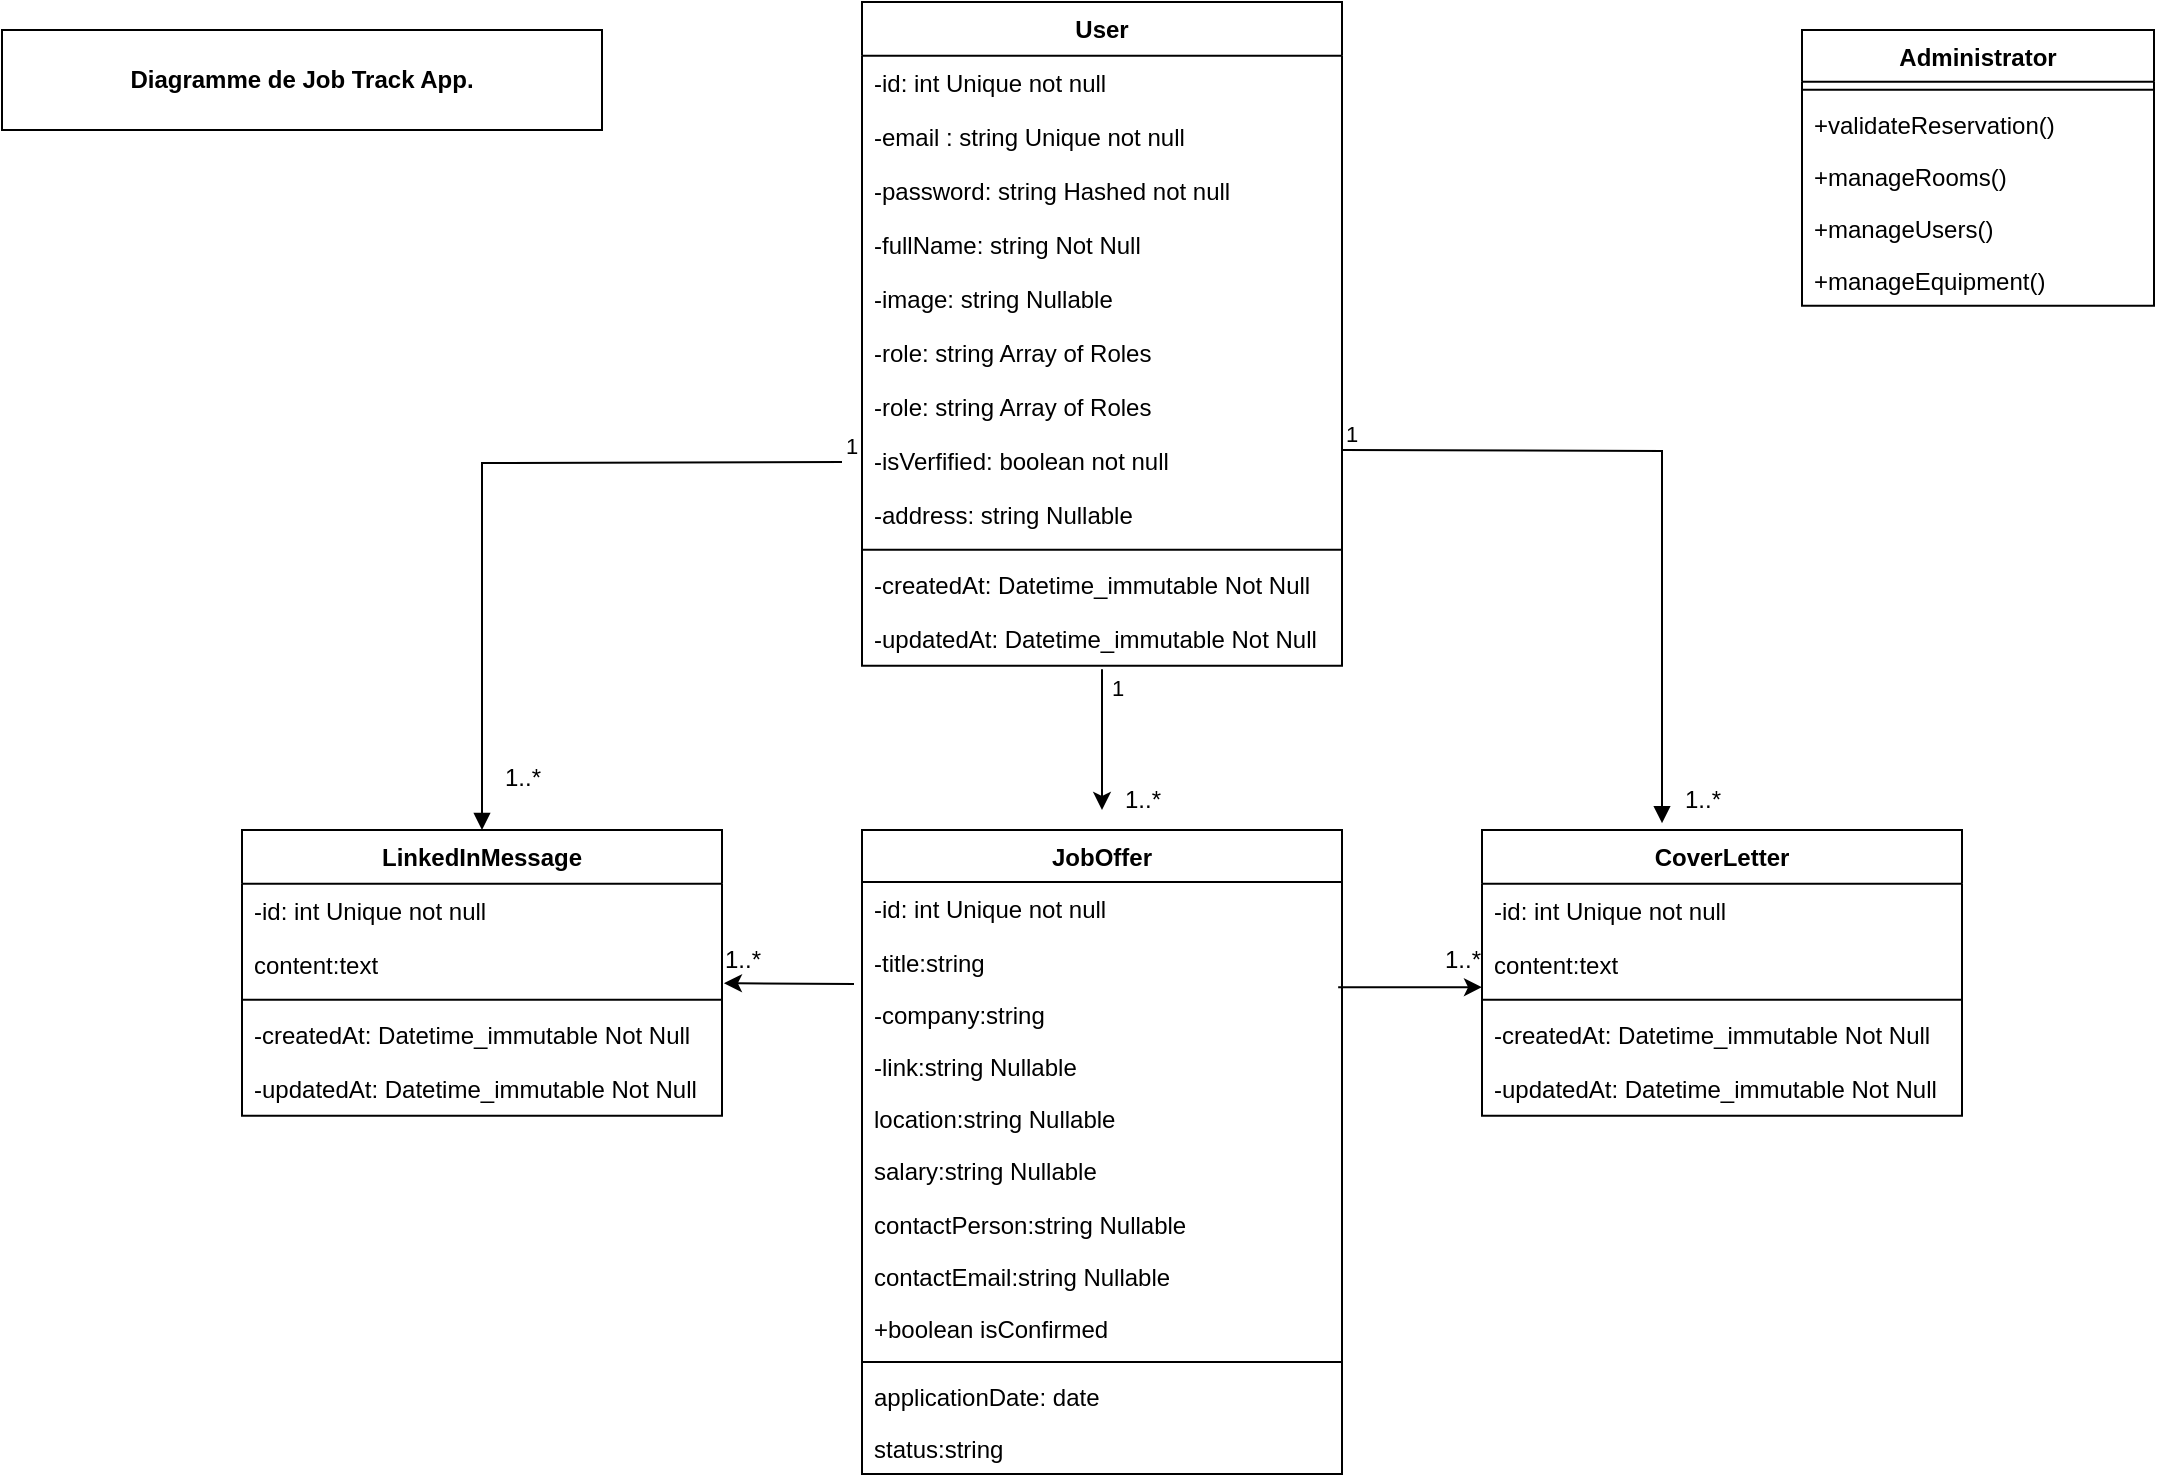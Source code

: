 <mxfile version="24.8.2">
  <diagram name="Page-1" id="cw3Oyj1yKuwxjFokrLpM">
    <mxGraphModel dx="1643" dy="965" grid="1" gridSize="10" guides="1" tooltips="1" connect="1" arrows="1" fold="1" page="1" pageScale="1" pageWidth="1169" pageHeight="827" math="0" shadow="0">
      <root>
        <mxCell id="0" />
        <mxCell id="1" parent="0" />
        <mxCell id="2Id6K7MQPigZAek3vA0n-80" value="User" style="swimlane;fontStyle=1;align=center;verticalAlign=top;childLayout=stackLayout;horizontal=1;startSize=26.857;horizontalStack=0;resizeParent=1;resizeParentMax=0;resizeLast=0;collapsible=0;marginBottom=0;flipH=0;flipV=0;" vertex="1" parent="1">
          <mxGeometry x="480" y="26" width="240" height="331.857" as="geometry" />
        </mxCell>
        <mxCell id="2Id6K7MQPigZAek3vA0n-81" value="-id: int Unique not null" style="text;strokeColor=none;fillColor=none;align=left;verticalAlign=top;spacingLeft=4;spacingRight=4;overflow=hidden;rotatable=0;points=[[0,0.5],[1,0.5]];portConstraint=eastwest;" vertex="1" parent="2Id6K7MQPigZAek3vA0n-80">
          <mxGeometry y="26.857" width="240" height="27" as="geometry" />
        </mxCell>
        <mxCell id="2Id6K7MQPigZAek3vA0n-82" value="-email : string Unique not null" style="text;strokeColor=none;fillColor=none;align=left;verticalAlign=top;spacingLeft=4;spacingRight=4;overflow=hidden;rotatable=0;points=[[0,0.5],[1,0.5]];portConstraint=eastwest;" vertex="1" parent="2Id6K7MQPigZAek3vA0n-80">
          <mxGeometry y="53.857" width="240" height="27" as="geometry" />
        </mxCell>
        <mxCell id="2Id6K7MQPigZAek3vA0n-83" value="-password: string Hashed not null" style="text;strokeColor=none;fillColor=none;align=left;verticalAlign=top;spacingLeft=4;spacingRight=4;overflow=hidden;rotatable=0;points=[[0,0.5],[1,0.5]];portConstraint=eastwest;" vertex="1" parent="2Id6K7MQPigZAek3vA0n-80">
          <mxGeometry y="80.857" width="240" height="27" as="geometry" />
        </mxCell>
        <mxCell id="2Id6K7MQPigZAek3vA0n-84" value="-fullName: string Not Null" style="text;strokeColor=none;fillColor=none;align=left;verticalAlign=top;spacingLeft=4;spacingRight=4;overflow=hidden;rotatable=0;points=[[0,0.5],[1,0.5]];portConstraint=eastwest;" vertex="1" parent="2Id6K7MQPigZAek3vA0n-80">
          <mxGeometry y="107.857" width="240" height="27" as="geometry" />
        </mxCell>
        <mxCell id="2Id6K7MQPigZAek3vA0n-85" value="-image: string Nullable" style="text;strokeColor=none;fillColor=none;align=left;verticalAlign=top;spacingLeft=4;spacingRight=4;overflow=hidden;rotatable=0;points=[[0,0.5],[1,0.5]];portConstraint=eastwest;" vertex="1" parent="2Id6K7MQPigZAek3vA0n-80">
          <mxGeometry y="134.857" width="240" height="27" as="geometry" />
        </mxCell>
        <mxCell id="2Id6K7MQPigZAek3vA0n-149" value="-role: string Array of Roles" style="text;strokeColor=none;fillColor=none;align=left;verticalAlign=top;spacingLeft=4;spacingRight=4;overflow=hidden;rotatable=0;points=[[0,0.5],[1,0.5]];portConstraint=eastwest;" vertex="1" parent="2Id6K7MQPigZAek3vA0n-80">
          <mxGeometry y="161.857" width="240" height="27" as="geometry" />
        </mxCell>
        <mxCell id="2Id6K7MQPigZAek3vA0n-86" value="-role: string Array of Roles" style="text;strokeColor=none;fillColor=none;align=left;verticalAlign=top;spacingLeft=4;spacingRight=4;overflow=hidden;rotatable=0;points=[[0,0.5],[1,0.5]];portConstraint=eastwest;" vertex="1" parent="2Id6K7MQPigZAek3vA0n-80">
          <mxGeometry y="188.857" width="240" height="27" as="geometry" />
        </mxCell>
        <mxCell id="2Id6K7MQPigZAek3vA0n-87" value="-isVerfified: boolean not null" style="text;strokeColor=none;fillColor=none;align=left;verticalAlign=top;spacingLeft=4;spacingRight=4;overflow=hidden;rotatable=0;points=[[0,0.5],[1,0.5]];portConstraint=eastwest;" vertex="1" parent="2Id6K7MQPigZAek3vA0n-80">
          <mxGeometry y="215.857" width="240" height="27" as="geometry" />
        </mxCell>
        <mxCell id="2Id6K7MQPigZAek3vA0n-88" value="-address: string Nullable" style="text;strokeColor=none;fillColor=none;align=left;verticalAlign=top;spacingLeft=4;spacingRight=4;overflow=hidden;rotatable=0;points=[[0,0.5],[1,0.5]];portConstraint=eastwest;" vertex="1" parent="2Id6K7MQPigZAek3vA0n-80">
          <mxGeometry y="242.857" width="240" height="27" as="geometry" />
        </mxCell>
        <mxCell id="2Id6K7MQPigZAek3vA0n-89" style="line;strokeWidth=1;fillColor=none;align=left;verticalAlign=middle;spacingTop=-1;spacingLeft=3;spacingRight=3;rotatable=0;labelPosition=right;points=[];portConstraint=eastwest;strokeColor=inherit;" vertex="1" parent="2Id6K7MQPigZAek3vA0n-80">
          <mxGeometry y="269.857" width="240" height="8" as="geometry" />
        </mxCell>
        <mxCell id="2Id6K7MQPigZAek3vA0n-90" value="-createdAt: Datetime_immutable Not Null" style="text;strokeColor=none;fillColor=none;align=left;verticalAlign=top;spacingLeft=4;spacingRight=4;overflow=hidden;rotatable=0;points=[[0,0.5],[1,0.5]];portConstraint=eastwest;" vertex="1" parent="2Id6K7MQPigZAek3vA0n-80">
          <mxGeometry y="277.857" width="240" height="27" as="geometry" />
        </mxCell>
        <mxCell id="2Id6K7MQPigZAek3vA0n-91" value="-updatedAt: Datetime_immutable Not Null" style="text;strokeColor=none;fillColor=none;align=left;verticalAlign=top;spacingLeft=4;spacingRight=4;overflow=hidden;rotatable=0;points=[[0,0.5],[1,0.5]];portConstraint=eastwest;" vertex="1" parent="2Id6K7MQPigZAek3vA0n-80">
          <mxGeometry y="304.857" width="240" height="27" as="geometry" />
        </mxCell>
        <mxCell id="2Id6K7MQPigZAek3vA0n-98" value="LinkedInMessage" style="swimlane;fontStyle=1;align=center;verticalAlign=top;childLayout=stackLayout;horizontal=1;startSize=26.857;horizontalStack=0;resizeParent=1;resizeParentMax=0;resizeLast=0;collapsible=0;marginBottom=0;flipH=0;flipV=0;" vertex="1" parent="1">
          <mxGeometry x="170" y="440" width="240" height="142.857" as="geometry" />
        </mxCell>
        <mxCell id="2Id6K7MQPigZAek3vA0n-99" value="-id: int Unique not null" style="text;strokeColor=none;fillColor=none;align=left;verticalAlign=top;spacingLeft=4;spacingRight=4;overflow=hidden;rotatable=0;points=[[0,0.5],[1,0.5]];portConstraint=eastwest;" vertex="1" parent="2Id6K7MQPigZAek3vA0n-98">
          <mxGeometry y="26.857" width="240" height="27" as="geometry" />
        </mxCell>
        <mxCell id="2Id6K7MQPigZAek3vA0n-100" value="content:text" style="text;strokeColor=none;fillColor=none;align=left;verticalAlign=top;spacingLeft=4;spacingRight=4;overflow=hidden;rotatable=0;points=[[0,0.5],[1,0.5]];portConstraint=eastwest;" vertex="1" parent="2Id6K7MQPigZAek3vA0n-98">
          <mxGeometry y="53.857" width="240" height="27" as="geometry" />
        </mxCell>
        <mxCell id="2Id6K7MQPigZAek3vA0n-101" style="line;strokeWidth=1;fillColor=none;align=left;verticalAlign=middle;spacingTop=-1;spacingLeft=3;spacingRight=3;rotatable=0;labelPosition=right;points=[];portConstraint=eastwest;strokeColor=inherit;" vertex="1" parent="2Id6K7MQPigZAek3vA0n-98">
          <mxGeometry y="80.857" width="240" height="8" as="geometry" />
        </mxCell>
        <mxCell id="2Id6K7MQPigZAek3vA0n-102" value="-createdAt: Datetime_immutable Not Null" style="text;strokeColor=none;fillColor=none;align=left;verticalAlign=top;spacingLeft=4;spacingRight=4;overflow=hidden;rotatable=0;points=[[0,0.5],[1,0.5]];portConstraint=eastwest;" vertex="1" parent="2Id6K7MQPigZAek3vA0n-98">
          <mxGeometry y="88.857" width="240" height="27" as="geometry" />
        </mxCell>
        <mxCell id="2Id6K7MQPigZAek3vA0n-103" value="-updatedAt: Datetime_immutable Not Null" style="text;strokeColor=none;fillColor=none;align=left;verticalAlign=top;spacingLeft=4;spacingRight=4;overflow=hidden;rotatable=0;points=[[0,0.5],[1,0.5]];portConstraint=eastwest;" vertex="1" parent="2Id6K7MQPigZAek3vA0n-98">
          <mxGeometry y="115.857" width="240" height="27" as="geometry" />
        </mxCell>
        <mxCell id="2Id6K7MQPigZAek3vA0n-104" value="JobOffer" style="swimlane;fontStyle=1;align=center;verticalAlign=top;childLayout=stackLayout;horizontal=1;startSize=26;horizontalStack=0;resizeParent=1;resizeParentMax=0;resizeLast=0;collapsible=0;marginBottom=0;flipH=0;flipV=0;" vertex="1" parent="1">
          <mxGeometry x="480" y="440" width="240" height="322" as="geometry" />
        </mxCell>
        <mxCell id="2Id6K7MQPigZAek3vA0n-105" value="-id: int Unique not null" style="text;strokeColor=none;fillColor=none;align=left;verticalAlign=top;spacingLeft=4;spacingRight=4;overflow=hidden;rotatable=0;points=[[0,0.5],[1,0.5]];portConstraint=eastwest;" vertex="1" parent="2Id6K7MQPigZAek3vA0n-104">
          <mxGeometry y="26" width="240" height="27" as="geometry" />
        </mxCell>
        <mxCell id="2Id6K7MQPigZAek3vA0n-106" value="-title:string&#xa;" style="text;strokeColor=none;fillColor=none;align=left;verticalAlign=top;spacingLeft=4;spacingRight=4;overflow=hidden;rotatable=0;points=[[0,0.5],[1,0.5]];portConstraint=eastwest;" vertex="1" parent="2Id6K7MQPigZAek3vA0n-104">
          <mxGeometry y="53" width="240" height="26" as="geometry" />
        </mxCell>
        <mxCell id="2Id6K7MQPigZAek3vA0n-107" value="-company:string" style="text;strokeColor=none;fillColor=none;align=left;verticalAlign=top;spacingLeft=4;spacingRight=4;overflow=hidden;rotatable=0;points=[[0,0.5],[1,0.5]];portConstraint=eastwest;" vertex="1" parent="2Id6K7MQPigZAek3vA0n-104">
          <mxGeometry y="79" width="240" height="26" as="geometry" />
        </mxCell>
        <mxCell id="2Id6K7MQPigZAek3vA0n-108" value="-link:string Nullable" style="text;strokeColor=none;fillColor=none;align=left;verticalAlign=top;spacingLeft=4;spacingRight=4;overflow=hidden;rotatable=0;points=[[0,0.5],[1,0.5]];portConstraint=eastwest;" vertex="1" parent="2Id6K7MQPigZAek3vA0n-104">
          <mxGeometry y="105" width="240" height="26" as="geometry" />
        </mxCell>
        <mxCell id="2Id6K7MQPigZAek3vA0n-109" value="location:string Nullable" style="text;strokeColor=none;fillColor=none;align=left;verticalAlign=top;spacingLeft=4;spacingRight=4;overflow=hidden;rotatable=0;points=[[0,0.5],[1,0.5]];portConstraint=eastwest;" vertex="1" parent="2Id6K7MQPigZAek3vA0n-104">
          <mxGeometry y="131" width="240" height="26" as="geometry" />
        </mxCell>
        <mxCell id="2Id6K7MQPigZAek3vA0n-110" value="salary:string Nullable" style="text;strokeColor=none;fillColor=none;align=left;verticalAlign=top;spacingLeft=4;spacingRight=4;overflow=hidden;rotatable=0;points=[[0,0.5],[1,0.5]];portConstraint=eastwest;" vertex="1" parent="2Id6K7MQPigZAek3vA0n-104">
          <mxGeometry y="157" width="240" height="27" as="geometry" />
        </mxCell>
        <mxCell id="2Id6K7MQPigZAek3vA0n-111" value="contactPerson:string Nullable" style="text;strokeColor=none;fillColor=none;align=left;verticalAlign=top;spacingLeft=4;spacingRight=4;overflow=hidden;rotatable=0;points=[[0,0.5],[1,0.5]];portConstraint=eastwest;" vertex="1" parent="2Id6K7MQPigZAek3vA0n-104">
          <mxGeometry y="184" width="240" height="26" as="geometry" />
        </mxCell>
        <mxCell id="2Id6K7MQPigZAek3vA0n-112" value="contactEmail:string Nullable" style="text;strokeColor=none;fillColor=none;align=left;verticalAlign=top;spacingLeft=4;spacingRight=4;overflow=hidden;rotatable=0;points=[[0,0.5],[1,0.5]];portConstraint=eastwest;" vertex="1" parent="2Id6K7MQPigZAek3vA0n-104">
          <mxGeometry y="210" width="240" height="26" as="geometry" />
        </mxCell>
        <mxCell id="2Id6K7MQPigZAek3vA0n-113" value="+boolean isConfirmed" style="text;strokeColor=none;fillColor=none;align=left;verticalAlign=top;spacingLeft=4;spacingRight=4;overflow=hidden;rotatable=0;points=[[0,0.5],[1,0.5]];portConstraint=eastwest;" vertex="1" parent="2Id6K7MQPigZAek3vA0n-104">
          <mxGeometry y="236" width="240" height="26" as="geometry" />
        </mxCell>
        <mxCell id="2Id6K7MQPigZAek3vA0n-114" style="line;strokeWidth=1;fillColor=none;align=left;verticalAlign=middle;spacingTop=-1;spacingLeft=3;spacingRight=3;rotatable=0;labelPosition=right;points=[];portConstraint=eastwest;strokeColor=inherit;" vertex="1" parent="2Id6K7MQPigZAek3vA0n-104">
          <mxGeometry y="262" width="240" height="8" as="geometry" />
        </mxCell>
        <mxCell id="2Id6K7MQPigZAek3vA0n-115" value="applicationDate: date" style="text;strokeColor=none;fillColor=none;align=left;verticalAlign=top;spacingLeft=4;spacingRight=4;overflow=hidden;rotatable=0;points=[[0,0.5],[1,0.5]];portConstraint=eastwest;" vertex="1" parent="2Id6K7MQPigZAek3vA0n-104">
          <mxGeometry y="270" width="240" height="26" as="geometry" />
        </mxCell>
        <mxCell id="2Id6K7MQPigZAek3vA0n-116" value="status:string" style="text;strokeColor=none;fillColor=none;align=left;verticalAlign=top;spacingLeft=4;spacingRight=4;overflow=hidden;rotatable=0;points=[[0,0.5],[1,0.5]];portConstraint=eastwest;" vertex="1" parent="2Id6K7MQPigZAek3vA0n-104">
          <mxGeometry y="296" width="240" height="26" as="geometry" />
        </mxCell>
        <mxCell id="2Id6K7MQPigZAek3vA0n-130" value="CoverLetter" style="swimlane;fontStyle=1;align=center;verticalAlign=top;childLayout=stackLayout;horizontal=1;startSize=26.857;horizontalStack=0;resizeParent=1;resizeParentMax=0;resizeLast=0;collapsible=0;marginBottom=0;flipH=0;flipV=0;" vertex="1" parent="1">
          <mxGeometry x="790" y="440" width="240" height="142.857" as="geometry" />
        </mxCell>
        <mxCell id="2Id6K7MQPigZAek3vA0n-131" value="-id: int Unique not null" style="text;strokeColor=none;fillColor=none;align=left;verticalAlign=top;spacingLeft=4;spacingRight=4;overflow=hidden;rotatable=0;points=[[0,0.5],[1,0.5]];portConstraint=eastwest;" vertex="1" parent="2Id6K7MQPigZAek3vA0n-130">
          <mxGeometry y="26.857" width="240" height="27" as="geometry" />
        </mxCell>
        <mxCell id="2Id6K7MQPigZAek3vA0n-132" value="content:text" style="text;strokeColor=none;fillColor=none;align=left;verticalAlign=top;spacingLeft=4;spacingRight=4;overflow=hidden;rotatable=0;points=[[0,0.5],[1,0.5]];portConstraint=eastwest;" vertex="1" parent="2Id6K7MQPigZAek3vA0n-130">
          <mxGeometry y="53.857" width="240" height="27" as="geometry" />
        </mxCell>
        <mxCell id="2Id6K7MQPigZAek3vA0n-133" style="line;strokeWidth=1;fillColor=none;align=left;verticalAlign=middle;spacingTop=-1;spacingLeft=3;spacingRight=3;rotatable=0;labelPosition=right;points=[];portConstraint=eastwest;strokeColor=inherit;" vertex="1" parent="2Id6K7MQPigZAek3vA0n-130">
          <mxGeometry y="80.857" width="240" height="8" as="geometry" />
        </mxCell>
        <mxCell id="2Id6K7MQPigZAek3vA0n-134" value="-createdAt: Datetime_immutable Not Null" style="text;strokeColor=none;fillColor=none;align=left;verticalAlign=top;spacingLeft=4;spacingRight=4;overflow=hidden;rotatable=0;points=[[0,0.5],[1,0.5]];portConstraint=eastwest;" vertex="1" parent="2Id6K7MQPigZAek3vA0n-130">
          <mxGeometry y="88.857" width="240" height="27" as="geometry" />
        </mxCell>
        <mxCell id="2Id6K7MQPigZAek3vA0n-135" value="-updatedAt: Datetime_immutable Not Null" style="text;strokeColor=none;fillColor=none;align=left;verticalAlign=top;spacingLeft=4;spacingRight=4;overflow=hidden;rotatable=0;points=[[0,0.5],[1,0.5]];portConstraint=eastwest;" vertex="1" parent="2Id6K7MQPigZAek3vA0n-130">
          <mxGeometry y="115.857" width="240" height="27" as="geometry" />
        </mxCell>
        <mxCell id="2Id6K7MQPigZAek3vA0n-136" value="Administrator" style="swimlane;fontStyle=1;align=center;verticalAlign=top;childLayout=stackLayout;horizontal=1;startSize=25.818;horizontalStack=0;resizeParent=1;resizeParentMax=0;resizeLast=0;collapsible=0;marginBottom=0;flipH=0;flipV=0;" vertex="1" parent="1">
          <mxGeometry x="950" y="40" width="176" height="137.818" as="geometry" />
        </mxCell>
        <mxCell id="2Id6K7MQPigZAek3vA0n-137" style="line;strokeWidth=1;fillColor=none;align=left;verticalAlign=middle;spacingTop=-1;spacingLeft=3;spacingRight=3;rotatable=0;labelPosition=right;points=[];portConstraint=eastwest;strokeColor=inherit;" vertex="1" parent="2Id6K7MQPigZAek3vA0n-136">
          <mxGeometry y="25.818" width="176" height="8" as="geometry" />
        </mxCell>
        <mxCell id="2Id6K7MQPigZAek3vA0n-138" value="+validateReservation()" style="text;strokeColor=none;fillColor=none;align=left;verticalAlign=top;spacingLeft=4;spacingRight=4;overflow=hidden;rotatable=0;points=[[0,0.5],[1,0.5]];portConstraint=eastwest;" vertex="1" parent="2Id6K7MQPigZAek3vA0n-136">
          <mxGeometry y="33.818" width="176" height="26" as="geometry" />
        </mxCell>
        <mxCell id="2Id6K7MQPigZAek3vA0n-139" value="+manageRooms()" style="text;strokeColor=none;fillColor=none;align=left;verticalAlign=top;spacingLeft=4;spacingRight=4;overflow=hidden;rotatable=0;points=[[0,0.5],[1,0.5]];portConstraint=eastwest;" vertex="1" parent="2Id6K7MQPigZAek3vA0n-136">
          <mxGeometry y="59.818" width="176" height="26" as="geometry" />
        </mxCell>
        <mxCell id="2Id6K7MQPigZAek3vA0n-140" value="+manageUsers()" style="text;strokeColor=none;fillColor=none;align=left;verticalAlign=top;spacingLeft=4;spacingRight=4;overflow=hidden;rotatable=0;points=[[0,0.5],[1,0.5]];portConstraint=eastwest;" vertex="1" parent="2Id6K7MQPigZAek3vA0n-136">
          <mxGeometry y="85.818" width="176" height="26" as="geometry" />
        </mxCell>
        <mxCell id="2Id6K7MQPigZAek3vA0n-141" value="+manageEquipment()" style="text;strokeColor=none;fillColor=none;align=left;verticalAlign=top;spacingLeft=4;spacingRight=4;overflow=hidden;rotatable=0;points=[[0,0.5],[1,0.5]];portConstraint=eastwest;" vertex="1" parent="2Id6K7MQPigZAek3vA0n-136">
          <mxGeometry y="111.818" width="176" height="26" as="geometry" />
        </mxCell>
        <mxCell id="2Id6K7MQPigZAek3vA0n-145" value="" style="endArrow=classic;html=1;rounded=0;exitX=0.5;exitY=1.066;exitDx=0;exitDy=0;exitPerimeter=0;" edge="1" parent="1" source="2Id6K7MQPigZAek3vA0n-91">
          <mxGeometry width="50" height="50" relative="1" as="geometry">
            <mxPoint x="420" y="510" as="sourcePoint" />
            <mxPoint x="600" y="430" as="targetPoint" />
          </mxGeometry>
        </mxCell>
        <mxCell id="2Id6K7MQPigZAek3vA0n-146" value="" style="endArrow=classic;html=1;rounded=0;entryX=1.004;entryY=0.843;entryDx=0;entryDy=0;entryPerimeter=0;" edge="1" parent="1" target="2Id6K7MQPigZAek3vA0n-100">
          <mxGeometry width="50" height="50" relative="1" as="geometry">
            <mxPoint x="476" y="517" as="sourcePoint" />
            <mxPoint x="470" y="460" as="targetPoint" />
          </mxGeometry>
        </mxCell>
        <mxCell id="2Id6K7MQPigZAek3vA0n-147" value="" style="endArrow=classic;html=1;rounded=0;entryX=0;entryY=0.917;entryDx=0;entryDy=0;entryPerimeter=0;exitX=0.992;exitY=-0.014;exitDx=0;exitDy=0;exitPerimeter=0;" edge="1" parent="1" source="2Id6K7MQPigZAek3vA0n-107" target="2Id6K7MQPigZAek3vA0n-132">
          <mxGeometry width="50" height="50" relative="1" as="geometry">
            <mxPoint x="730" y="520" as="sourcePoint" />
            <mxPoint x="780" y="520" as="targetPoint" />
          </mxGeometry>
        </mxCell>
        <mxCell id="2Id6K7MQPigZAek3vA0n-152" value="" style="endArrow=block;endFill=1;html=1;edgeStyle=orthogonalEdgeStyle;align=left;verticalAlign=top;rounded=0;entryX=0.5;entryY=0;entryDx=0;entryDy=0;" edge="1" parent="1" target="2Id6K7MQPigZAek3vA0n-98">
          <mxGeometry x="-1" relative="1" as="geometry">
            <mxPoint x="470" y="256" as="sourcePoint" />
            <mxPoint x="370" y="260" as="targetPoint" />
          </mxGeometry>
        </mxCell>
        <mxCell id="2Id6K7MQPigZAek3vA0n-153" value="1" style="edgeLabel;resizable=0;html=1;align=left;verticalAlign=bottom;" connectable="0" vertex="1" parent="2Id6K7MQPigZAek3vA0n-152">
          <mxGeometry x="-1" relative="1" as="geometry" />
        </mxCell>
        <mxCell id="2Id6K7MQPigZAek3vA0n-154" value="" style="endArrow=block;endFill=1;html=1;edgeStyle=orthogonalEdgeStyle;align=left;verticalAlign=top;rounded=0;entryX=0.375;entryY=-0.024;entryDx=0;entryDy=0;entryPerimeter=0;" edge="1" parent="1" target="2Id6K7MQPigZAek3vA0n-130">
          <mxGeometry x="-1" relative="1" as="geometry">
            <mxPoint x="720" y="250" as="sourcePoint" />
            <mxPoint x="882" y="410" as="targetPoint" />
          </mxGeometry>
        </mxCell>
        <mxCell id="2Id6K7MQPigZAek3vA0n-155" value="1" style="edgeLabel;resizable=0;html=1;align=left;verticalAlign=bottom;" connectable="0" vertex="1" parent="2Id6K7MQPigZAek3vA0n-154">
          <mxGeometry x="-1" relative="1" as="geometry" />
        </mxCell>
        <mxCell id="2Id6K7MQPigZAek3vA0n-158" value="1..*" style="text;html=1;align=center;verticalAlign=middle;resizable=0;points=[];autosize=1;strokeColor=none;fillColor=none;" vertex="1" parent="1">
          <mxGeometry x="290" y="399.0" width="40" height="30" as="geometry" />
        </mxCell>
        <mxCell id="2Id6K7MQPigZAek3vA0n-159" value="1..*" style="text;html=1;align=center;verticalAlign=middle;resizable=0;points=[];autosize=1;strokeColor=none;fillColor=none;" vertex="1" parent="1">
          <mxGeometry x="400" y="490.0" width="40" height="30" as="geometry" />
        </mxCell>
        <mxCell id="2Id6K7MQPigZAek3vA0n-160" value="1..*" style="text;html=1;align=center;verticalAlign=middle;resizable=0;points=[];autosize=1;strokeColor=none;fillColor=none;" vertex="1" parent="1">
          <mxGeometry x="760" y="490.0" width="40" height="30" as="geometry" />
        </mxCell>
        <mxCell id="2Id6K7MQPigZAek3vA0n-161" value="1..*" style="text;html=1;align=center;verticalAlign=middle;resizable=0;points=[];autosize=1;strokeColor=none;fillColor=none;" vertex="1" parent="1">
          <mxGeometry x="880" y="410.0" width="40" height="30" as="geometry" />
        </mxCell>
        <mxCell id="2Id6K7MQPigZAek3vA0n-162" value="1..*" style="text;html=1;align=center;verticalAlign=middle;resizable=0;points=[];autosize=1;strokeColor=none;fillColor=none;" vertex="1" parent="1">
          <mxGeometry x="600" y="410.0" width="40" height="30" as="geometry" />
        </mxCell>
        <mxCell id="2Id6K7MQPigZAek3vA0n-163" value="&lt;span style=&quot;color: rgb(0, 0, 0); font-family: Helvetica; font-size: 11px; font-style: normal; font-variant-ligatures: normal; font-variant-caps: normal; font-weight: 400; letter-spacing: normal; orphans: 2; text-align: left; text-indent: 0px; text-transform: none; widows: 2; word-spacing: 0px; -webkit-text-stroke-width: 0px; white-space: nowrap; background-color: rgb(255, 255, 255); text-decoration-thickness: initial; text-decoration-style: initial; text-decoration-color: initial; display: inline !important; float: none;&quot;&gt;1&lt;/span&gt;" style="text;whiteSpace=wrap;html=1;" vertex="1" parent="1">
          <mxGeometry x="603" y="355" width="40" height="40" as="geometry" />
        </mxCell>
        <mxCell id="2Id6K7MQPigZAek3vA0n-167" value="&lt;span style=&quot;font-weight: 700; text-wrap-mode: nowrap;&quot;&gt;Diagramme de Job Track App.&lt;/span&gt;" style="html=1;whiteSpace=wrap;" vertex="1" parent="1">
          <mxGeometry x="50" y="40" width="300" height="50" as="geometry" />
        </mxCell>
      </root>
    </mxGraphModel>
  </diagram>
</mxfile>
